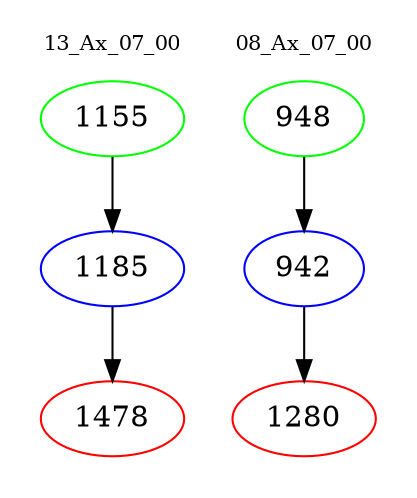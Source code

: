 digraph{
subgraph cluster_0 {
color = white
label = "13_Ax_07_00";
fontsize=10;
T0_1155 [label="1155", color="green"]
T0_1155 -> T0_1185 [color="black"]
T0_1185 [label="1185", color="blue"]
T0_1185 -> T0_1478 [color="black"]
T0_1478 [label="1478", color="red"]
}
subgraph cluster_1 {
color = white
label = "08_Ax_07_00";
fontsize=10;
T1_948 [label="948", color="green"]
T1_948 -> T1_942 [color="black"]
T1_942 [label="942", color="blue"]
T1_942 -> T1_1280 [color="black"]
T1_1280 [label="1280", color="red"]
}
}

